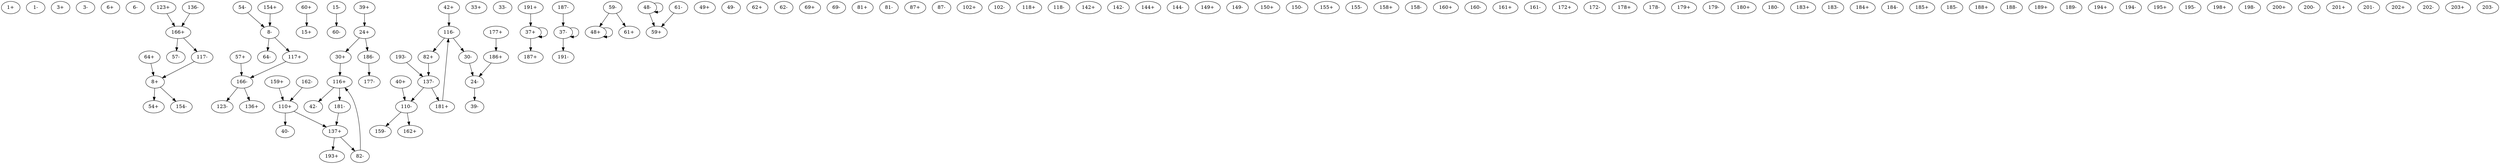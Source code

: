 digraph adj {
graph [k=41]
edge [d=-40]
"1+" [l=477 C=6655]
"1-" [l=477 C=6655]
"3+" [l=79 C=666]
"3-" [l=79 C=666]
"6+" [l=270 C=2495]
"6-" [l=270 C=2495]
"8+" [l=54 C=436]
"8-" [l=54 C=436]
"15+" [l=357 C=6482]
"15-" [l=357 C=6482]
"24+" [l=41 C=28]
"24-" [l=41 C=28]
"30+" [l=96 C=619]
"30-" [l=96 C=619]
"33+" [l=405 C=2394]
"33-" [l=405 C=2394]
"37+" [l=42 C=93]
"37-" [l=42 C=93]
"39+" [l=107 C=787]
"39-" [l=107 C=787]
"40+" [l=667 C=8674]
"40-" [l=667 C=8674]
"42+" [l=152 C=1022]
"42-" [l=152 C=1022]
"48+" [l=41 C=55]
"48-" [l=41 C=55]
"49+" [l=111 C=613]
"49-" [l=111 C=613]
"54+" [l=1617 C=22942]
"54-" [l=1617 C=22942]
"57+" [l=1383 C=20288]
"57-" [l=1383 C=20288]
"59+" [l=480 C=6431]
"59-" [l=480 C=6431]
"60+" [l=89 C=609]
"60-" [l=89 C=609]
"61+" [l=1453 C=21942]
"61-" [l=1453 C=21942]
"62+" [l=228 C=1841]
"62-" [l=228 C=1841]
"64+" [l=368 C=4237]
"64-" [l=368 C=4237]
"69+" [l=116 C=904]
"69-" [l=116 C=904]
"81+" [l=320 C=3518]
"81-" [l=320 C=3518]
"82+" [l=1421 C=25008]
"82-" [l=1421 C=25008]
"87+" [l=1671 C=24546]
"87-" [l=1671 C=24546]
"102+" [l=4885 C=81122]
"102-" [l=4885 C=81122]
"110+" [l=44 C=138]
"110-" [l=44 C=138]
"116+" [l=43 C=84]
"116-" [l=43 C=84]
"117+" [l=631 C=10585]
"117-" [l=631 C=10585]
"118+" [l=2556 C=42692]
"118-" [l=2556 C=42692]
"123+" [l=110 C=1105]
"123-" [l=110 C=1105]
"136+" [l=1882 C=27246]
"136-" [l=1882 C=27246]
"137+" [l=44 C=89]
"137-" [l=44 C=89]
"142+" [l=1441 C=21353]
"142-" [l=1441 C=21353]
"144+" [l=459 C=6003]
"144-" [l=459 C=6003]
"149+" [l=1266 C=19631]
"149-" [l=1266 C=19631]
"150+" [l=1700 C=26697]
"150-" [l=1700 C=26697]
"154+" [l=531 C=7148]
"154-" [l=531 C=7148]
"155+" [l=269 C=2275]
"155-" [l=269 C=2275]
"158+" [l=249 C=1500]
"158-" [l=249 C=1500]
"159+" [l=463 C=5158]
"159-" [l=463 C=5158]
"160+" [l=7750 C=119557]
"160-" [l=7750 C=119557]
"161+" [l=232 C=2167]
"161-" [l=232 C=2167]
"162+" [l=1569 C=23897]
"162-" [l=1569 C=23897]
"166+" [l=98 C=865]
"166-" [l=98 C=865]
"172+" [l=85 C=901]
"172-" [l=85 C=901]
"177+" [l=17494 C=273356]
"177-" [l=17494 C=273356]
"178+" [l=6126 C=102006]
"178-" [l=6126 C=102006]
"179+" [l=23579 C=363568]
"179-" [l=23579 C=363568]
"180+" [l=2514 C=38483]
"180-" [l=2514 C=38483]
"181+" [l=7366 C=128296]
"181-" [l=7366 C=128296]
"183+" [l=5015 C=73777]
"183-" [l=5015 C=73777]
"184+" [l=2537 C=41366]
"184-" [l=2537 C=41366]
"185+" [l=2607 C=41930]
"185-" [l=2607 C=41930]
"186+" [l=10039 C=151314]
"186-" [l=10039 C=151314]
"187+" [l=15600 C=266916]
"187-" [l=15600 C=266916]
"188+" [l=6047 C=98745]
"188-" [l=6047 C=98745]
"189+" [l=2351 C=37757]
"189-" [l=2351 C=37757]
"191+" [l=3793 C=56346]
"191-" [l=3793 C=56346]
"193+" [l=8323 C=134378]
"193-" [l=8323 C=134378]
"194+" [l=3944 C=71825]
"194-" [l=3944 C=71825]
"195+" [l=2255 C=41896]
"195-" [l=2255 C=41896]
"198+" [l=2402 C=36504]
"198-" [l=2402 C=36504]
"200+" [l=4828 C=72887]
"200-" [l=4828 C=72887]
"201+" [l=8628 C=133801]
"201-" [l=8628 C=133801]
"202+" [l=16463 C=256220]
"202-" [l=16463 C=256220]
"203+" [l=21042 C=336610]
"203-" [l=21042 C=336610]
"8+" -> "54+"
"8+" -> "154-"
"8-" -> "64-"
"8-" -> "117+"
"15-" -> "60-"
"24+" -> "30+"
"24+" -> "186-"
"24-" -> "39-"
"30+" -> "116+"
"30-" -> "24-"
"37+" -> "37+" [d=-38]
"37+" -> "187+"
"37-" -> "37-" [d=-38]
"37-" -> "191-"
"39+" -> "24+"
"40+" -> "110-"
"42+" -> "116-"
"48+" -> "48+" [d=-39]
"48-" -> "59+" [d=-32]
"48-" -> "48-" [d=-39]
"54-" -> "8-"
"57+" -> "166-"
"59-" -> "61+"
"59-" -> "48+" [d=-32]
"60+" -> "15+"
"61-" -> "59+"
"64+" -> "8+"
"82+" -> "137-"
"82-" -> "116+" [d=-39]
"110+" -> "40-"
"110+" -> "137+" [d=-21]
"110-" -> "162+"
"110-" -> "159-" [d=-21]
"116+" -> "42-"
"116+" -> "181-"
"116-" -> "30-"
"116-" -> "82+" [d=-39]
"117+" -> "166-"
"117-" -> "8+"
"123+" -> "166+"
"136-" -> "166+"
"137+" -> "82-"
"137+" -> "193+"
"137-" -> "110-" [d=-21]
"137-" -> "181+"
"154+" -> "8-"
"159+" -> "110+" [d=-21]
"162-" -> "110+"
"166+" -> "57-"
"166+" -> "117-"
"166-" -> "123-"
"166-" -> "136+"
"177+" -> "186+"
"181+" -> "116-"
"181-" -> "137+"
"186+" -> "24-"
"186-" -> "177-"
"187-" -> "37-"
"191+" -> "37+"
"193-" -> "137-"
}
